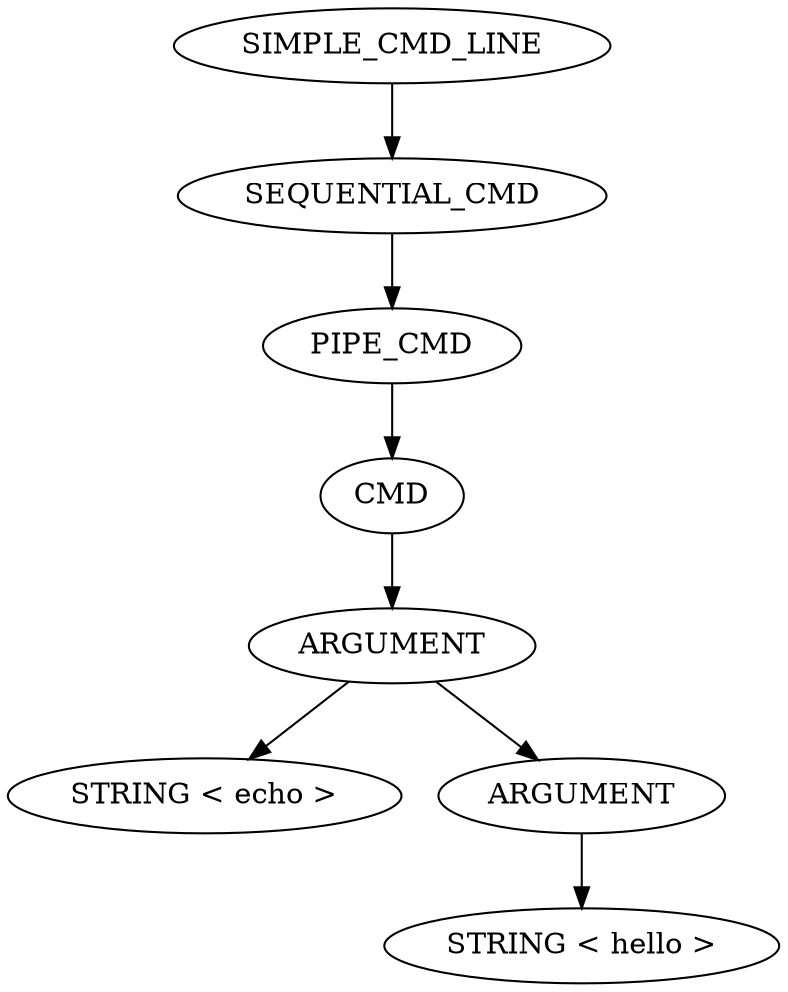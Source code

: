 digraph PARSER {
	NODE_0x7f83f3e001b0 [label="SIMPLE_CMD_LINE\n"];
	NODE_0x7f83f3e001b0 -> NODE_0x7f83f3e00190
	NODE_0x7f83f3e00190 [label="SEQUENTIAL_CMD\n"];
	NODE_0x7f83f3e00190 -> NODE_0x7f83f3e00170
	NODE_0x7f83f3e00170 [label="PIPE_CMD\n"];
	NODE_0x7f83f3e00170 -> NODE_0x7f83f3e00150
	NODE_0x7f83f3e00150 [label="CMD\n"];
	NODE_0x7f83f3e00150 -> NODE_0x7f83f3e00130
	NODE_0x7f83f3e00130 [label="ARGUMENT\n"];
	NODE_0x7f83f3e00130 -> NODE_0x7f83f3e000d0
	NODE_0x7f83f3e00130 -> NODE_0x7f83f3e00110
	NODE_0x7f83f3e000d0 [label="STRING < echo >\n"];
	NODE_0x7f83f3e00110 [label="ARGUMENT\n"];
	NODE_0x7f83f3e00110 -> NODE_0x7f83f3e000f0
	NODE_0x7f83f3e000f0 [label="STRING < hello >\n"];
}
